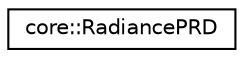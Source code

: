 digraph "Graphical Class Hierarchy"
{
 // LATEX_PDF_SIZE
  edge [fontname="Helvetica",fontsize="10",labelfontname="Helvetica",labelfontsize="10"];
  node [fontname="Helvetica",fontsize="10",shape=record];
  rankdir="LR";
  Node0 [label="core::RadiancePRD",height=0.2,width=0.4,color="black", fillcolor="white", style="filled",URL="$d8/d96/structcore_1_1RadiancePRD.html",tooltip=" "];
}
